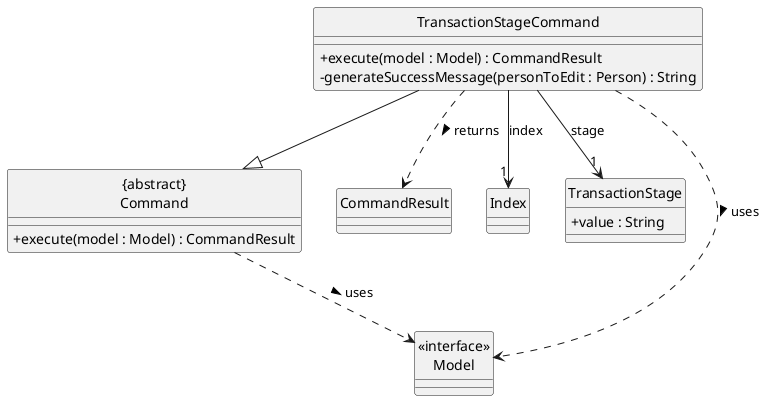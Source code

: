 @startuml
hide circle
skinparam classAttributeIconSize 0

class TransactionStageCommand {
  +execute(model : Model) : CommandResult
  -generateSuccessMessage(personToEdit : Person) : String
}

class "{abstract}\nCommand" as Command {
  +execute(model : Model) : CommandResult
}

class CommandResult
class Index
class TransactionStage {
  +value : String
}
class "<<interface>>\nModel" as Model

TransactionStageCommand --|> Command
TransactionStageCommand --> "1" Index : index
TransactionStageCommand --> "1" TransactionStage : stage
TransactionStageCommand ..> Model : uses >
TransactionStageCommand ..> CommandResult : returns >
Command ..> Model : uses >

@enduml
